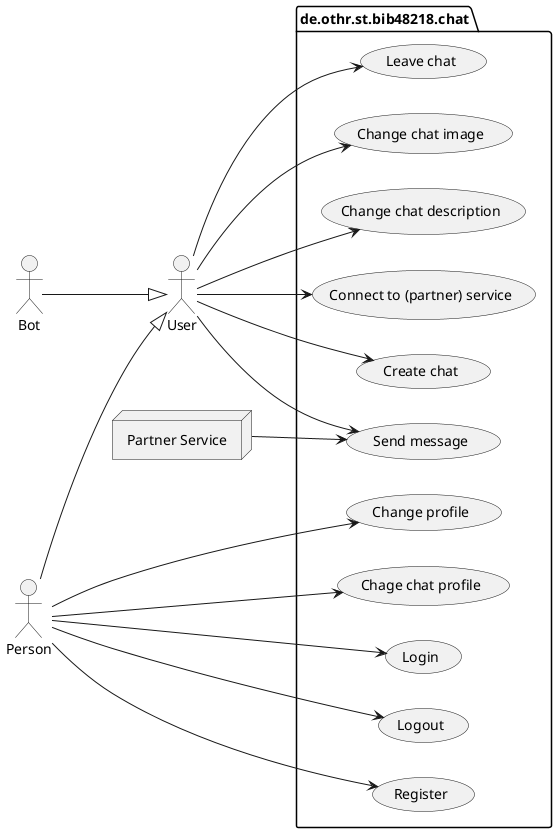 @startuml chat-usecase
skinparam monochrome true
left to right direction

' actors
actor "User" as u
actor "Person" as p
actor "Bot" as b
node "Partner Service" as s

' actor hierarchy
p -down-|> u
b -down-|> u

' use cases
package "de.othr.st.bib48218.chat" {
  usecase "Login" as oUC1
  usecase "Logout" as oUC2
  usecase "Register" as oUC3
  usecase "Change profile" as oUC4

  usecase "Send message" as mUC
  ' Chating use cases
  usecase "Create chat" as cUC1
  usecase "Leave chat" as cUC2
  usecase "Change chat image" as cUC3
  usecase "Change chat description" as cUC4
  usecase "Chage chat profile" as cUC5
  ' Connecting to partners use cases
  usecase "Connect to (partner) service" as pUC
}

'  link actor User with use cases
p --> oUC1
p --> oUC2
p --> oUC3
p --> oUC4
p --> cUC5
s --> mUC
u --> mUC
u --> cUC1
u --> cUC2
u --> cUC3
u --> cUC4
u --> pUC
@enduml

